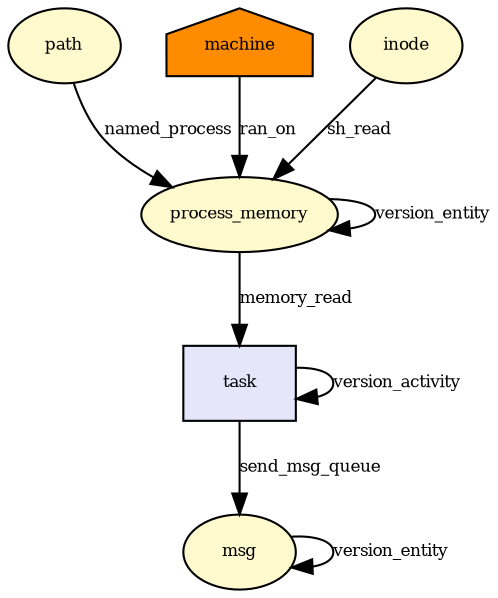 digraph RGL__DirectedAdjacencyGraph {path[fontsize = 8,label = path,shape = ellipse, fillcolor="#fffacd", style = filled]

process_memory[fontsize = 8,label = process_memory,shape = ellipse, fillcolor="#fffacd", style = filled]

path -> process_memory[fontsize = 8,label = named_process]

machine[fontsize = 8,label = machine,shape = house, fillcolor="#ff8c00", style = filled]

machine -> process_memory[fontsize = 8,label = ran_on]

task[fontsize = 8,label = task,shape = rectangle, fillcolor="#e6e6fa", style = filled]

process_memory -> task[fontsize = 8,label = memory_read]

msg[fontsize = 8,label = msg,shape = ellipse, fillcolor="#fffacd", style = filled]

task -> msg[fontsize = 8,label = send_msg_queue]

task -> task[fontsize = 8,label = version_activity]

msg -> msg[fontsize = 8,label = version_entity]

inode[fontsize = 8,label = inode,shape = ellipse, fillcolor="#fffacd", style = filled]

inode -> process_memory[fontsize = 8,label = sh_read]

process_memory -> process_memory[fontsize = 8,label = version_entity]

}